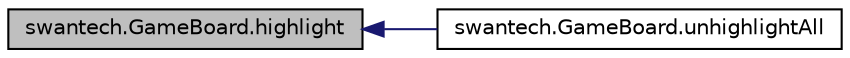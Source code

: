 digraph "swantech.GameBoard.highlight"
{
  edge [fontname="Helvetica",fontsize="10",labelfontname="Helvetica",labelfontsize="10"];
  node [fontname="Helvetica",fontsize="10",shape=record];
  rankdir="LR";
  Node1 [label="swantech.GameBoard.highlight",height=0.2,width=0.4,color="black", fillcolor="grey75", style="filled", fontcolor="black"];
  Node1 -> Node2 [dir="back",color="midnightblue",fontsize="10",style="solid",fontname="Helvetica"];
  Node2 [label="swantech.GameBoard.unhighlightAll",height=0.2,width=0.4,color="black", fillcolor="white", style="filled",URL="$classswantech_1_1_game_board.html#aaa24ba8f39f0246860a47641f71a6ddf"];
}

